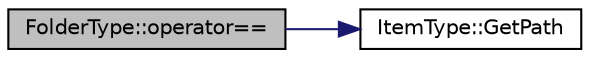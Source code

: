 digraph "FolderType::operator=="
{
 // LATEX_PDF_SIZE
  edge [fontname="Helvetica",fontsize="10",labelfontname="Helvetica",labelfontsize="10"];
  node [fontname="Helvetica",fontsize="10",shape=record];
  rankdir="LR";
  Node131 [label="FolderType::operator==",height=0.2,width=0.4,color="black", fillcolor="grey75", style="filled", fontcolor="black",tooltip="Comparing Folder path is same. (for object real same )"];
  Node131 -> Node132 [color="midnightblue",fontsize="10",style="solid",fontname="Helvetica"];
  Node132 [label="ItemType::GetPath",height=0.2,width=0.4,color="black", fillcolor="white", style="filled",URL="$class_item_type.html#a12779ddd429e3fac928c8ade27b12107",tooltip="Get Item path."];
}
